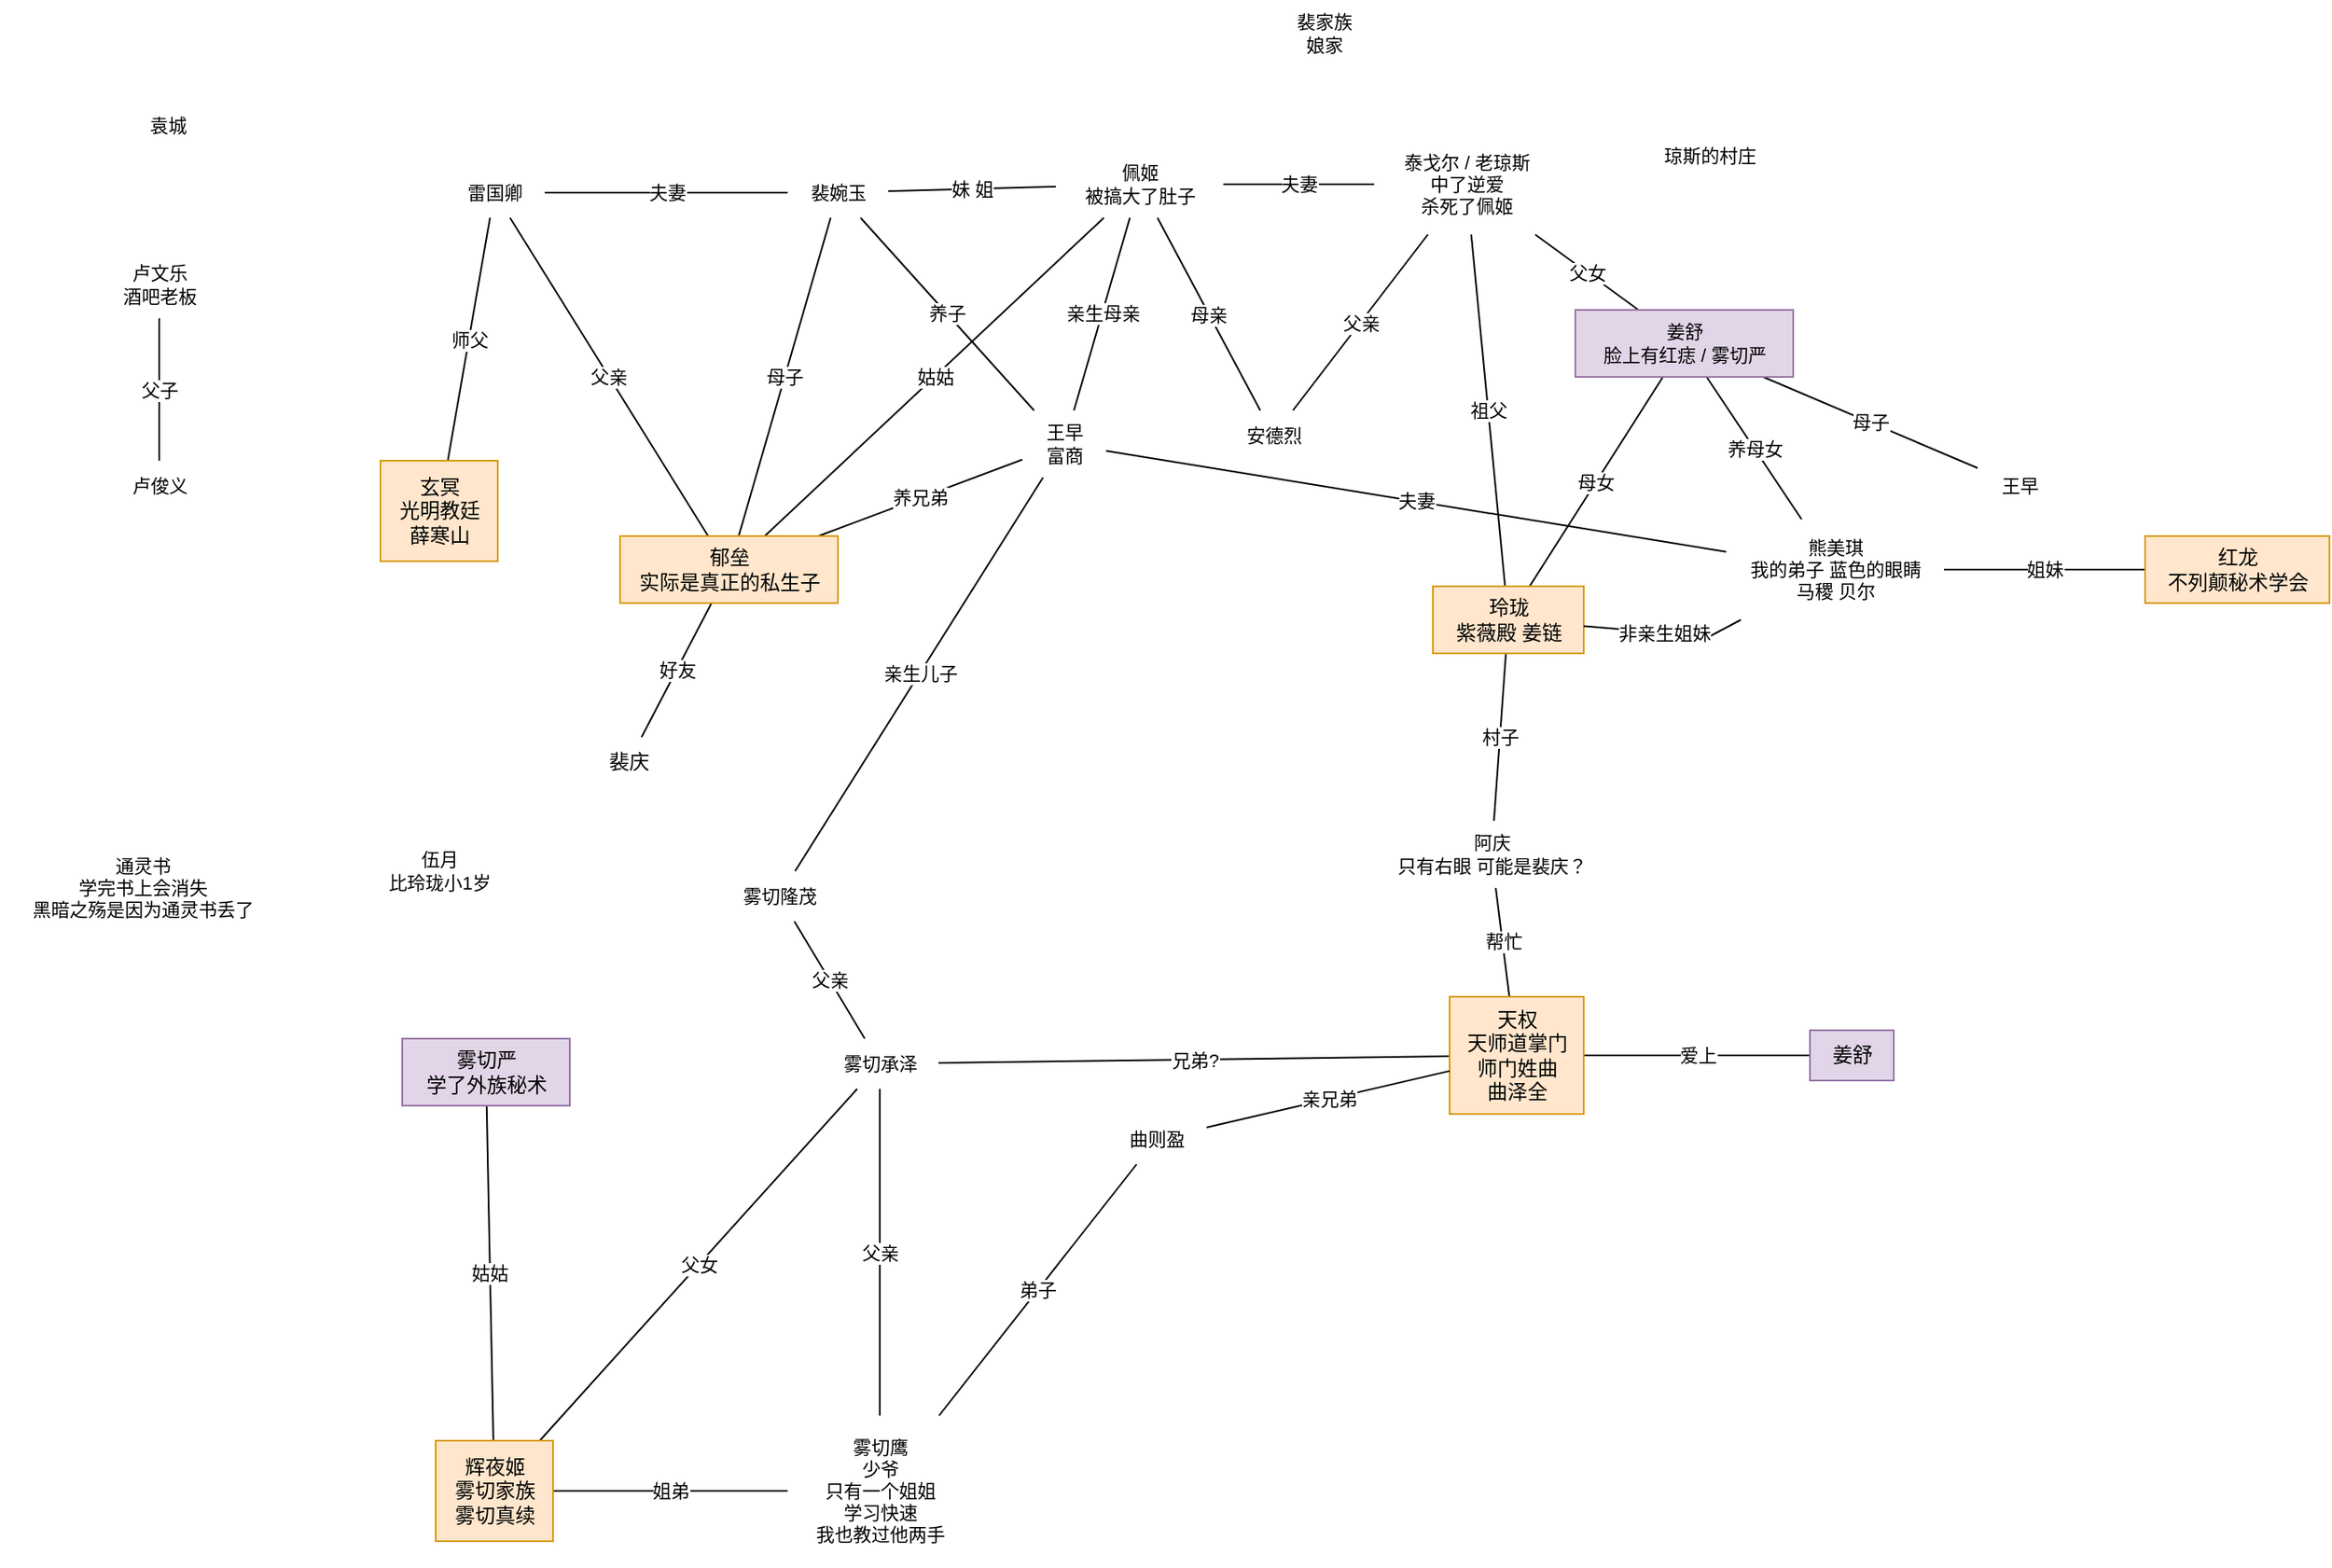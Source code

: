 <mxfile version="21.3.2" type="github">
  <diagram name="第 1 页" id="EBOkK068V1HEIV5xA9xP">
    <mxGraphModel dx="2159" dy="1677" grid="1" gridSize="10" guides="1" tooltips="1" connect="1" arrows="1" fold="1" page="1" pageScale="1" pageWidth="827" pageHeight="1169" math="0" shadow="0">
      <root>
        <mxCell id="0" />
        <mxCell id="1" parent="0" />
        <mxCell id="T0f1cryZXVCP-ggSnqZf-13" value="姑姑" style="edgeStyle=none;shape=connector;rounded=0;orthogonalLoop=1;jettySize=auto;html=1;labelBackgroundColor=default;strokeColor=default;fontFamily=Helvetica;fontSize=11;fontColor=default;endArrow=none;endFill=0;" edge="1" parent="1" source="T0f1cryZXVCP-ggSnqZf-1" target="T0f1cryZXVCP-ggSnqZf-11">
          <mxGeometry relative="1" as="geometry" />
        </mxCell>
        <mxCell id="T0f1cryZXVCP-ggSnqZf-43" value="父亲" style="edgeStyle=none;shape=connector;rounded=0;orthogonalLoop=1;jettySize=auto;html=1;labelBackgroundColor=default;strokeColor=default;fontFamily=Helvetica;fontSize=11;fontColor=default;endArrow=none;endFill=0;" edge="1" parent="1" source="T0f1cryZXVCP-ggSnqZf-1" target="T0f1cryZXVCP-ggSnqZf-15">
          <mxGeometry relative="1" as="geometry">
            <mxPoint x="-212.545" y="28" as="targetPoint" />
          </mxGeometry>
        </mxCell>
        <mxCell id="T0f1cryZXVCP-ggSnqZf-47" value="养兄弟" style="edgeStyle=none;shape=connector;rounded=0;orthogonalLoop=1;jettySize=auto;html=1;labelBackgroundColor=default;strokeColor=default;fontFamily=Helvetica;fontSize=11;fontColor=default;endArrow=none;endFill=0;" edge="1" parent="1" source="T0f1cryZXVCP-ggSnqZf-1" target="T0f1cryZXVCP-ggSnqZf-40">
          <mxGeometry relative="1" as="geometry" />
        </mxCell>
        <mxCell id="T0f1cryZXVCP-ggSnqZf-73" value="母子" style="edgeStyle=none;shape=connector;rounded=0;orthogonalLoop=1;jettySize=auto;html=1;labelBackgroundColor=default;strokeColor=default;fontFamily=Helvetica;fontSize=11;fontColor=default;endArrow=none;endFill=0;" edge="1" parent="1" source="T0f1cryZXVCP-ggSnqZf-1" target="T0f1cryZXVCP-ggSnqZf-25">
          <mxGeometry relative="1" as="geometry" />
        </mxCell>
        <mxCell id="T0f1cryZXVCP-ggSnqZf-92" value="好友" style="edgeStyle=none;shape=connector;rounded=0;orthogonalLoop=1;jettySize=auto;html=1;labelBackgroundColor=default;strokeColor=default;fontFamily=Helvetica;fontSize=11;fontColor=default;endArrow=none;endFill=0;" edge="1" parent="1" source="T0f1cryZXVCP-ggSnqZf-1" target="T0f1cryZXVCP-ggSnqZf-91">
          <mxGeometry relative="1" as="geometry" />
        </mxCell>
        <mxCell id="T0f1cryZXVCP-ggSnqZf-1" value="郁垒&lt;br&gt;实际是真正的私生子" style="text;html=1;align=center;verticalAlign=middle;resizable=0;points=[];autosize=1;strokeColor=#d79b00;fillColor=#ffe6cc;" vertex="1" parent="1">
          <mxGeometry x="-270" y="180" width="130" height="40" as="geometry" />
        </mxCell>
        <mxCell id="T0f1cryZXVCP-ggSnqZf-63" value="姑姑" style="edgeStyle=none;shape=connector;rounded=0;orthogonalLoop=1;jettySize=auto;html=1;labelBackgroundColor=default;strokeColor=default;fontFamily=Helvetica;fontSize=11;fontColor=default;endArrow=none;endFill=0;" edge="1" parent="1" source="T0f1cryZXVCP-ggSnqZf-2" target="T0f1cryZXVCP-ggSnqZf-62">
          <mxGeometry relative="1" as="geometry" />
        </mxCell>
        <mxCell id="T0f1cryZXVCP-ggSnqZf-65" value="姐弟" style="edgeStyle=none;shape=connector;rounded=0;orthogonalLoop=1;jettySize=auto;html=1;labelBackgroundColor=default;strokeColor=default;fontFamily=Helvetica;fontSize=11;fontColor=default;endArrow=none;endFill=0;" edge="1" parent="1" source="T0f1cryZXVCP-ggSnqZf-2" target="T0f1cryZXVCP-ggSnqZf-28">
          <mxGeometry relative="1" as="geometry">
            <mxPoint x="-125" y="620" as="targetPoint" />
          </mxGeometry>
        </mxCell>
        <mxCell id="T0f1cryZXVCP-ggSnqZf-66" value="父女" style="edgeStyle=none;shape=connector;rounded=0;orthogonalLoop=1;jettySize=auto;html=1;labelBackgroundColor=default;strokeColor=default;fontFamily=Helvetica;fontSize=11;fontColor=default;endArrow=none;endFill=0;" edge="1" parent="1" source="T0f1cryZXVCP-ggSnqZf-2" target="T0f1cryZXVCP-ggSnqZf-30">
          <mxGeometry relative="1" as="geometry" />
        </mxCell>
        <mxCell id="T0f1cryZXVCP-ggSnqZf-2" value="辉夜姬&lt;br&gt;雾切家族&lt;br&gt;雾切真续" style="text;html=1;align=center;verticalAlign=middle;resizable=0;points=[];autosize=1;fillColor=#ffe6cc;strokeColor=#d79b00;" vertex="1" parent="1">
          <mxGeometry x="-380" y="720" width="70" height="60" as="geometry" />
        </mxCell>
        <mxCell id="T0f1cryZXVCP-ggSnqZf-18" value="帮忙" style="edgeStyle=none;shape=connector;rounded=0;orthogonalLoop=1;jettySize=auto;html=1;labelBackgroundColor=default;strokeColor=default;fontFamily=Helvetica;fontSize=11;fontColor=default;endArrow=none;endFill=0;" edge="1" parent="1" source="T0f1cryZXVCP-ggSnqZf-3" target="T0f1cryZXVCP-ggSnqZf-17">
          <mxGeometry relative="1" as="geometry" />
        </mxCell>
        <mxCell id="T0f1cryZXVCP-ggSnqZf-54" value="兄弟?" style="edgeStyle=none;shape=connector;rounded=0;orthogonalLoop=1;jettySize=auto;html=1;labelBackgroundColor=default;strokeColor=default;fontFamily=Helvetica;fontSize=11;fontColor=default;endArrow=none;endFill=0;" edge="1" parent="1" source="T0f1cryZXVCP-ggSnqZf-3" target="T0f1cryZXVCP-ggSnqZf-30">
          <mxGeometry relative="1" as="geometry">
            <mxPoint x="527.5" y="258" as="targetPoint" />
          </mxGeometry>
        </mxCell>
        <mxCell id="T0f1cryZXVCP-ggSnqZf-86" value="爱上" style="edgeStyle=none;shape=connector;rounded=0;orthogonalLoop=1;jettySize=auto;html=1;labelBackgroundColor=default;strokeColor=default;fontFamily=Helvetica;fontSize=11;fontColor=default;endArrow=none;endFill=0;" edge="1" parent="1" source="T0f1cryZXVCP-ggSnqZf-3" target="T0f1cryZXVCP-ggSnqZf-85">
          <mxGeometry relative="1" as="geometry" />
        </mxCell>
        <mxCell id="T0f1cryZXVCP-ggSnqZf-3" value="天权&lt;br&gt;天师道掌门&lt;br&gt;师门姓曲&lt;br&gt;曲泽全" style="text;html=1;align=center;verticalAlign=middle;resizable=0;points=[];autosize=1;strokeColor=#d79b00;fillColor=#ffe6cc;" vertex="1" parent="1">
          <mxGeometry x="225" y="455" width="80" height="70" as="geometry" />
        </mxCell>
        <mxCell id="T0f1cryZXVCP-ggSnqZf-84" value="姐妹" style="edgeStyle=none;shape=connector;rounded=0;orthogonalLoop=1;jettySize=auto;html=1;labelBackgroundColor=default;strokeColor=default;fontFamily=Helvetica;fontSize=11;fontColor=default;endArrow=none;endFill=0;" edge="1" parent="1" source="T0f1cryZXVCP-ggSnqZf-4" target="T0f1cryZXVCP-ggSnqZf-35">
          <mxGeometry relative="1" as="geometry" />
        </mxCell>
        <mxCell id="T0f1cryZXVCP-ggSnqZf-4" value="红龙&lt;br&gt;不列颠秘术学会" style="text;html=1;align=center;verticalAlign=middle;resizable=0;points=[];autosize=1;strokeColor=#d79b00;fillColor=#ffe6cc;" vertex="1" parent="1">
          <mxGeometry x="640" y="180" width="110" height="40" as="geometry" />
        </mxCell>
        <mxCell id="T0f1cryZXVCP-ggSnqZf-16" value="师父" style="edgeStyle=none;shape=connector;rounded=0;orthogonalLoop=1;jettySize=auto;html=1;labelBackgroundColor=default;strokeColor=default;fontFamily=Helvetica;fontSize=11;fontColor=default;endArrow=none;endFill=0;" edge="1" parent="1" source="T0f1cryZXVCP-ggSnqZf-5" target="T0f1cryZXVCP-ggSnqZf-15">
          <mxGeometry relative="1" as="geometry" />
        </mxCell>
        <mxCell id="T0f1cryZXVCP-ggSnqZf-5" value="玄冥&lt;br&gt;光明教廷&lt;br&gt;薛寒山" style="text;html=1;align=center;verticalAlign=middle;resizable=0;points=[];autosize=1;strokeColor=#d79b00;fillColor=#ffe6cc;" vertex="1" parent="1">
          <mxGeometry x="-413" y="135" width="70" height="60" as="geometry" />
        </mxCell>
        <mxCell id="T0f1cryZXVCP-ggSnqZf-21" value="村子" style="edgeStyle=none;shape=connector;rounded=0;orthogonalLoop=1;jettySize=auto;html=1;labelBackgroundColor=default;strokeColor=default;fontFamily=Helvetica;fontSize=11;fontColor=default;endArrow=none;endFill=0;" edge="1" parent="1" source="T0f1cryZXVCP-ggSnqZf-6" target="T0f1cryZXVCP-ggSnqZf-17">
          <mxGeometry relative="1" as="geometry" />
        </mxCell>
        <mxCell id="T0f1cryZXVCP-ggSnqZf-23" value="祖父" style="edgeStyle=none;shape=connector;rounded=0;orthogonalLoop=1;jettySize=auto;html=1;labelBackgroundColor=default;strokeColor=default;fontFamily=Helvetica;fontSize=11;fontColor=default;endArrow=none;endFill=0;" edge="1" parent="1" source="T0f1cryZXVCP-ggSnqZf-6" target="T0f1cryZXVCP-ggSnqZf-12">
          <mxGeometry relative="1" as="geometry" />
        </mxCell>
        <mxCell id="T0f1cryZXVCP-ggSnqZf-72" value="母女" style="edgeStyle=none;shape=connector;rounded=0;orthogonalLoop=1;jettySize=auto;html=1;labelBackgroundColor=default;strokeColor=default;fontFamily=Helvetica;fontSize=11;fontColor=default;endArrow=none;endFill=0;" edge="1" parent="1" source="T0f1cryZXVCP-ggSnqZf-6" target="T0f1cryZXVCP-ggSnqZf-36">
          <mxGeometry relative="1" as="geometry" />
        </mxCell>
        <mxCell id="T0f1cryZXVCP-ggSnqZf-6" value="玲珑&lt;br&gt;紫薇殿 姜链" style="text;html=1;align=center;verticalAlign=middle;resizable=0;points=[];autosize=1;strokeColor=#d79b00;fillColor=#ffe6cc;" vertex="1" parent="1">
          <mxGeometry x="215" y="210" width="90" height="40" as="geometry" />
        </mxCell>
        <mxCell id="T0f1cryZXVCP-ggSnqZf-14" value="夫妻" style="edgeStyle=none;shape=connector;rounded=0;orthogonalLoop=1;jettySize=auto;html=1;labelBackgroundColor=default;strokeColor=default;fontFamily=Helvetica;fontSize=11;fontColor=default;endArrow=none;endFill=0;" edge="1" parent="1" source="T0f1cryZXVCP-ggSnqZf-11" target="T0f1cryZXVCP-ggSnqZf-12">
          <mxGeometry relative="1" as="geometry" />
        </mxCell>
        <mxCell id="T0f1cryZXVCP-ggSnqZf-11" value="佩姬&lt;br&gt;被搞大了肚子&lt;br&gt;" style="text;html=1;align=center;verticalAlign=middle;resizable=0;points=[];autosize=1;strokeColor=none;fillColor=none;fontSize=11;fontFamily=Helvetica;fontColor=default;" vertex="1" parent="1">
          <mxGeometry x="-10" y="-50" width="100" height="40" as="geometry" />
        </mxCell>
        <mxCell id="T0f1cryZXVCP-ggSnqZf-12" value="泰戈尔 / 老琼斯&lt;br&gt;中了逆爱&lt;br&gt;杀死了佩姬" style="text;html=1;align=center;verticalAlign=middle;resizable=0;points=[];autosize=1;strokeColor=none;fillColor=none;fontSize=11;fontFamily=Helvetica;fontColor=default;" vertex="1" parent="1">
          <mxGeometry x="180" y="-60" width="110" height="60" as="geometry" />
        </mxCell>
        <mxCell id="T0f1cryZXVCP-ggSnqZf-74" value="夫妻" style="edgeStyle=none;shape=connector;rounded=0;orthogonalLoop=1;jettySize=auto;html=1;labelBackgroundColor=default;strokeColor=default;fontFamily=Helvetica;fontSize=11;fontColor=default;endArrow=none;endFill=0;" edge="1" parent="1" source="T0f1cryZXVCP-ggSnqZf-15" target="T0f1cryZXVCP-ggSnqZf-25">
          <mxGeometry relative="1" as="geometry" />
        </mxCell>
        <mxCell id="T0f1cryZXVCP-ggSnqZf-15" value="雷国卿" style="text;html=1;align=center;verticalAlign=middle;resizable=0;points=[];autosize=1;strokeColor=none;fillColor=none;fontSize=11;fontFamily=Helvetica;fontColor=default;" vertex="1" parent="1">
          <mxGeometry x="-375" y="-40" width="60" height="30" as="geometry" />
        </mxCell>
        <mxCell id="T0f1cryZXVCP-ggSnqZf-17" value="阿庆&lt;br&gt;只有右眼 可能是裴庆？" style="text;html=1;align=center;verticalAlign=middle;resizable=0;points=[];autosize=1;strokeColor=none;fillColor=none;fontSize=11;fontFamily=Helvetica;fontColor=default;" vertex="1" parent="1">
          <mxGeometry x="175" y="350" width="150" height="40" as="geometry" />
        </mxCell>
        <mxCell id="T0f1cryZXVCP-ggSnqZf-22" value="裴家族&lt;br&gt;娘家" style="text;html=1;align=center;verticalAlign=middle;resizable=0;points=[];autosize=1;strokeColor=none;fillColor=none;fontSize=11;fontFamily=Helvetica;fontColor=default;" vertex="1" parent="1">
          <mxGeometry x="120" y="-140" width="60" height="40" as="geometry" />
        </mxCell>
        <mxCell id="T0f1cryZXVCP-ggSnqZf-26" value="妹 姐" style="edgeStyle=none;shape=connector;rounded=0;orthogonalLoop=1;jettySize=auto;html=1;labelBackgroundColor=default;strokeColor=default;fontFamily=Helvetica;fontSize=11;fontColor=default;endArrow=none;endFill=0;" edge="1" parent="1" source="T0f1cryZXVCP-ggSnqZf-25" target="T0f1cryZXVCP-ggSnqZf-11">
          <mxGeometry relative="1" as="geometry" />
        </mxCell>
        <mxCell id="T0f1cryZXVCP-ggSnqZf-25" value="裴婉玉" style="text;html=1;align=center;verticalAlign=middle;resizable=0;points=[];autosize=1;strokeColor=none;fillColor=none;fontSize=11;fontFamily=Helvetica;fontColor=default;" vertex="1" parent="1">
          <mxGeometry x="-170" y="-40" width="60" height="30" as="geometry" />
        </mxCell>
        <mxCell id="T0f1cryZXVCP-ggSnqZf-29" value="弟子" style="edgeStyle=none;shape=connector;rounded=0;orthogonalLoop=1;jettySize=auto;html=1;labelBackgroundColor=default;strokeColor=default;fontFamily=Helvetica;fontSize=11;fontColor=default;endArrow=none;endFill=0;" edge="1" parent="1" source="T0f1cryZXVCP-ggSnqZf-27" target="T0f1cryZXVCP-ggSnqZf-28">
          <mxGeometry relative="1" as="geometry" />
        </mxCell>
        <mxCell id="T0f1cryZXVCP-ggSnqZf-70" value="亲兄弟" style="edgeStyle=none;shape=connector;rounded=0;orthogonalLoop=1;jettySize=auto;html=1;labelBackgroundColor=default;strokeColor=default;fontFamily=Helvetica;fontSize=11;fontColor=default;endArrow=none;endFill=0;" edge="1" parent="1" source="T0f1cryZXVCP-ggSnqZf-27" target="T0f1cryZXVCP-ggSnqZf-3">
          <mxGeometry relative="1" as="geometry" />
        </mxCell>
        <mxCell id="T0f1cryZXVCP-ggSnqZf-27" value="曲则盈" style="text;html=1;align=center;verticalAlign=middle;resizable=0;points=[];autosize=1;strokeColor=none;fillColor=none;fontSize=11;fontFamily=Helvetica;fontColor=default;" vertex="1" parent="1">
          <mxGeometry x="20" y="525" width="60" height="30" as="geometry" />
        </mxCell>
        <mxCell id="T0f1cryZXVCP-ggSnqZf-31" value="父亲" style="edgeStyle=none;shape=connector;rounded=0;orthogonalLoop=1;jettySize=auto;html=1;labelBackgroundColor=default;strokeColor=default;fontFamily=Helvetica;fontSize=11;fontColor=default;endArrow=none;endFill=0;" edge="1" parent="1" source="T0f1cryZXVCP-ggSnqZf-28" target="T0f1cryZXVCP-ggSnqZf-30">
          <mxGeometry relative="1" as="geometry" />
        </mxCell>
        <mxCell id="T0f1cryZXVCP-ggSnqZf-28" value="雾切鹰&lt;br&gt;少爷&lt;br&gt;只有一个姐姐&lt;br&gt;学习快速&lt;br&gt;我也教过他两手" style="text;html=1;align=center;verticalAlign=middle;resizable=0;points=[];autosize=1;strokeColor=none;fillColor=none;fontSize=11;fontFamily=Helvetica;fontColor=default;" vertex="1" parent="1">
          <mxGeometry x="-170" y="705" width="110" height="90" as="geometry" />
        </mxCell>
        <mxCell id="T0f1cryZXVCP-ggSnqZf-33" value="父亲" style="edgeStyle=none;shape=connector;rounded=0;orthogonalLoop=1;jettySize=auto;html=1;labelBackgroundColor=default;strokeColor=default;fontFamily=Helvetica;fontSize=11;fontColor=default;endArrow=none;endFill=0;" edge="1" parent="1" source="T0f1cryZXVCP-ggSnqZf-30" target="T0f1cryZXVCP-ggSnqZf-32">
          <mxGeometry relative="1" as="geometry" />
        </mxCell>
        <mxCell id="T0f1cryZXVCP-ggSnqZf-77" value="亲生儿子" style="edgeStyle=none;shape=connector;rounded=0;orthogonalLoop=1;jettySize=auto;html=1;labelBackgroundColor=default;strokeColor=default;fontFamily=Helvetica;fontSize=11;fontColor=default;endArrow=none;endFill=0;" edge="1" parent="1" source="T0f1cryZXVCP-ggSnqZf-32" target="T0f1cryZXVCP-ggSnqZf-40">
          <mxGeometry relative="1" as="geometry" />
        </mxCell>
        <mxCell id="T0f1cryZXVCP-ggSnqZf-30" value="雾切承泽" style="text;html=1;align=center;verticalAlign=middle;resizable=0;points=[];autosize=1;strokeColor=none;fillColor=none;fontSize=11;fontFamily=Helvetica;fontColor=default;" vertex="1" parent="1">
          <mxGeometry x="-150" y="480" width="70" height="30" as="geometry" />
        </mxCell>
        <mxCell id="T0f1cryZXVCP-ggSnqZf-32" value="雾切隆茂" style="text;html=1;align=center;verticalAlign=middle;resizable=0;points=[];autosize=1;strokeColor=none;fillColor=none;fontSize=11;fontFamily=Helvetica;fontColor=default;" vertex="1" parent="1">
          <mxGeometry x="-210" y="380" width="70" height="30" as="geometry" />
        </mxCell>
        <mxCell id="T0f1cryZXVCP-ggSnqZf-34" value="琼斯的村庄" style="text;html=1;align=center;verticalAlign=middle;resizable=0;points=[];autosize=1;strokeColor=none;fillColor=none;fontSize=11;fontFamily=Helvetica;fontColor=default;" vertex="1" parent="1">
          <mxGeometry x="340" y="-62" width="80" height="30" as="geometry" />
        </mxCell>
        <mxCell id="T0f1cryZXVCP-ggSnqZf-37" value="养母女" style="edgeStyle=none;shape=connector;rounded=0;orthogonalLoop=1;jettySize=auto;html=1;labelBackgroundColor=default;strokeColor=default;fontFamily=Helvetica;fontSize=11;fontColor=default;endArrow=none;endFill=0;" edge="1" parent="1" source="T0f1cryZXVCP-ggSnqZf-35" target="T0f1cryZXVCP-ggSnqZf-36">
          <mxGeometry relative="1" as="geometry" />
        </mxCell>
        <mxCell id="T0f1cryZXVCP-ggSnqZf-39" value="非亲生姐妹" style="edgeStyle=none;shape=connector;rounded=0;orthogonalLoop=1;jettySize=auto;html=1;labelBackgroundColor=default;strokeColor=default;fontFamily=Helvetica;fontSize=11;fontColor=default;endArrow=none;endFill=0;" edge="1" parent="1" source="T0f1cryZXVCP-ggSnqZf-35" target="T0f1cryZXVCP-ggSnqZf-6">
          <mxGeometry relative="1" as="geometry">
            <mxPoint x="725" y="33" as="targetPoint" />
            <Array as="points">
              <mxPoint x="380" y="240" />
            </Array>
          </mxGeometry>
        </mxCell>
        <mxCell id="T0f1cryZXVCP-ggSnqZf-35" value="熊美琪&lt;br&gt;我的弟子 蓝色的眼睛&lt;br&gt;马稷 贝尔" style="text;html=1;align=center;verticalAlign=middle;resizable=0;points=[];autosize=1;strokeColor=none;fillColor=none;fontSize=11;fontFamily=Helvetica;fontColor=default;" vertex="1" parent="1">
          <mxGeometry x="390" y="170" width="130" height="60" as="geometry" />
        </mxCell>
        <mxCell id="T0f1cryZXVCP-ggSnqZf-80" value="父女" style="edgeStyle=none;shape=connector;rounded=0;orthogonalLoop=1;jettySize=auto;html=1;labelBackgroundColor=default;strokeColor=default;fontFamily=Helvetica;fontSize=11;fontColor=default;endArrow=none;endFill=0;" edge="1" parent="1" source="T0f1cryZXVCP-ggSnqZf-36" target="T0f1cryZXVCP-ggSnqZf-12">
          <mxGeometry relative="1" as="geometry" />
        </mxCell>
        <mxCell id="T0f1cryZXVCP-ggSnqZf-89" value="母子" style="edgeStyle=none;shape=connector;rounded=0;orthogonalLoop=1;jettySize=auto;html=1;labelBackgroundColor=default;strokeColor=default;fontFamily=Helvetica;fontSize=11;fontColor=default;endArrow=none;endFill=0;" edge="1" parent="1" source="T0f1cryZXVCP-ggSnqZf-36" target="T0f1cryZXVCP-ggSnqZf-88">
          <mxGeometry relative="1" as="geometry" />
        </mxCell>
        <mxCell id="T0f1cryZXVCP-ggSnqZf-36" value="姜舒&lt;br&gt;脸上有红痣 / 雾切严" style="text;html=1;align=center;verticalAlign=middle;resizable=0;points=[];autosize=1;strokeColor=#9673a6;fillColor=#e1d5e7;fontSize=11;fontFamily=Helvetica;" vertex="1" parent="1">
          <mxGeometry x="300" y="45" width="130" height="40" as="geometry" />
        </mxCell>
        <mxCell id="T0f1cryZXVCP-ggSnqZf-75" value="养子" style="edgeStyle=none;shape=connector;rounded=0;orthogonalLoop=1;jettySize=auto;html=1;labelBackgroundColor=default;strokeColor=default;fontFamily=Helvetica;fontSize=11;fontColor=default;endArrow=none;endFill=0;" edge="1" parent="1" source="T0f1cryZXVCP-ggSnqZf-40" target="T0f1cryZXVCP-ggSnqZf-25">
          <mxGeometry relative="1" as="geometry" />
        </mxCell>
        <mxCell id="T0f1cryZXVCP-ggSnqZf-76" value="亲生母亲" style="edgeStyle=none;shape=connector;rounded=0;orthogonalLoop=1;jettySize=auto;html=1;labelBackgroundColor=default;strokeColor=default;fontFamily=Helvetica;fontSize=11;fontColor=default;endArrow=none;endFill=0;" edge="1" parent="1" source="T0f1cryZXVCP-ggSnqZf-40" target="T0f1cryZXVCP-ggSnqZf-11">
          <mxGeometry relative="1" as="geometry" />
        </mxCell>
        <mxCell id="T0f1cryZXVCP-ggSnqZf-83" value="夫妻" style="edgeStyle=none;shape=connector;rounded=0;orthogonalLoop=1;jettySize=auto;html=1;labelBackgroundColor=default;strokeColor=default;fontFamily=Helvetica;fontSize=11;fontColor=default;endArrow=none;endFill=0;" edge="1" parent="1" source="T0f1cryZXVCP-ggSnqZf-40" target="T0f1cryZXVCP-ggSnqZf-35">
          <mxGeometry relative="1" as="geometry" />
        </mxCell>
        <mxCell id="T0f1cryZXVCP-ggSnqZf-40" value="王早&lt;br&gt;富商" style="text;html=1;align=center;verticalAlign=middle;resizable=0;points=[];autosize=1;strokeColor=none;fillColor=none;fontSize=11;fontFamily=Helvetica;fontColor=default;" vertex="1" parent="1">
          <mxGeometry x="-30" y="105" width="50" height="40" as="geometry" />
        </mxCell>
        <mxCell id="T0f1cryZXVCP-ggSnqZf-41" value="伍月&lt;br&gt;比玲珑小1岁" style="text;html=1;align=center;verticalAlign=middle;resizable=0;points=[];autosize=1;strokeColor=none;fillColor=none;fontSize=11;fontFamily=Helvetica;fontColor=default;" vertex="1" parent="1">
          <mxGeometry x="-423" y="360" width="90" height="40" as="geometry" />
        </mxCell>
        <mxCell id="T0f1cryZXVCP-ggSnqZf-82" value="父子" style="edgeStyle=none;shape=connector;rounded=0;orthogonalLoop=1;jettySize=auto;html=1;labelBackgroundColor=default;strokeColor=default;fontFamily=Helvetica;fontSize=11;fontColor=default;endArrow=none;endFill=0;" edge="1" parent="1" source="T0f1cryZXVCP-ggSnqZf-44" target="T0f1cryZXVCP-ggSnqZf-81">
          <mxGeometry relative="1" as="geometry" />
        </mxCell>
        <mxCell id="T0f1cryZXVCP-ggSnqZf-44" value="卢文乐&lt;br&gt;酒吧老板" style="text;html=1;align=center;verticalAlign=middle;resizable=0;points=[];autosize=1;strokeColor=none;fillColor=none;fontSize=11;fontFamily=Helvetica;fontColor=default;" vertex="1" parent="1">
          <mxGeometry x="-580" y="10" width="70" height="40" as="geometry" />
        </mxCell>
        <mxCell id="T0f1cryZXVCP-ggSnqZf-45" value="袁城" style="text;html=1;align=center;verticalAlign=middle;resizable=0;points=[];autosize=1;strokeColor=none;fillColor=none;fontSize=11;fontFamily=Helvetica;fontColor=default;" vertex="1" parent="1">
          <mxGeometry x="-565" y="-80" width="50" height="30" as="geometry" />
        </mxCell>
        <mxCell id="T0f1cryZXVCP-ggSnqZf-78" value="母亲" style="edgeStyle=none;shape=connector;rounded=0;orthogonalLoop=1;jettySize=auto;html=1;labelBackgroundColor=default;strokeColor=default;fontFamily=Helvetica;fontSize=11;fontColor=default;endArrow=none;endFill=0;" edge="1" parent="1" source="T0f1cryZXVCP-ggSnqZf-59" target="T0f1cryZXVCP-ggSnqZf-11">
          <mxGeometry relative="1" as="geometry" />
        </mxCell>
        <mxCell id="T0f1cryZXVCP-ggSnqZf-79" value="父亲" style="edgeStyle=none;shape=connector;rounded=0;orthogonalLoop=1;jettySize=auto;html=1;labelBackgroundColor=default;strokeColor=default;fontFamily=Helvetica;fontSize=11;fontColor=default;endArrow=none;endFill=0;" edge="1" parent="1" source="T0f1cryZXVCP-ggSnqZf-59" target="T0f1cryZXVCP-ggSnqZf-12">
          <mxGeometry relative="1" as="geometry" />
        </mxCell>
        <mxCell id="T0f1cryZXVCP-ggSnqZf-59" value="安德烈" style="text;html=1;align=center;verticalAlign=middle;resizable=0;points=[];autosize=1;strokeColor=none;fillColor=none;fontSize=11;fontFamily=Helvetica;fontColor=default;" vertex="1" parent="1">
          <mxGeometry x="90" y="105" width="60" height="30" as="geometry" />
        </mxCell>
        <mxCell id="T0f1cryZXVCP-ggSnqZf-60" value="通灵书&lt;br&gt;学完书上会消失&lt;br&gt;黑暗之殇是因为通灵书丢了" style="text;html=1;align=center;verticalAlign=middle;resizable=0;points=[];autosize=1;strokeColor=none;fillColor=none;fontSize=11;fontFamily=Helvetica;fontColor=default;" vertex="1" parent="1">
          <mxGeometry x="-640" y="360" width="170" height="60" as="geometry" />
        </mxCell>
        <mxCell id="T0f1cryZXVCP-ggSnqZf-62" value="雾切严&lt;br&gt;学了外族秘术" style="text;html=1;align=center;verticalAlign=middle;resizable=0;points=[];autosize=1;fillColor=#e1d5e7;strokeColor=#9673a6;" vertex="1" parent="1">
          <mxGeometry x="-400" y="480" width="100" height="40" as="geometry" />
        </mxCell>
        <mxCell id="T0f1cryZXVCP-ggSnqZf-81" value="卢俊义" style="text;html=1;align=center;verticalAlign=middle;resizable=0;points=[];autosize=1;strokeColor=none;fillColor=none;fontSize=11;fontFamily=Helvetica;fontColor=default;" vertex="1" parent="1">
          <mxGeometry x="-575" y="135" width="60" height="30" as="geometry" />
        </mxCell>
        <mxCell id="T0f1cryZXVCP-ggSnqZf-85" value="姜舒" style="text;html=1;align=center;verticalAlign=middle;resizable=0;points=[];autosize=1;strokeColor=#9673a6;fillColor=#e1d5e7;" vertex="1" parent="1">
          <mxGeometry x="440" y="475" width="50" height="30" as="geometry" />
        </mxCell>
        <mxCell id="T0f1cryZXVCP-ggSnqZf-88" value="王早" style="text;html=1;align=center;verticalAlign=middle;resizable=0;points=[];autosize=1;fontSize=11;fontFamily=Helvetica;" vertex="1" parent="1">
          <mxGeometry x="540" y="135" width="50" height="30" as="geometry" />
        </mxCell>
        <mxCell id="T0f1cryZXVCP-ggSnqZf-91" value="裴庆" style="text;html=1;align=center;verticalAlign=middle;resizable=0;points=[];autosize=1;" vertex="1" parent="1">
          <mxGeometry x="-290" y="300" width="50" height="30" as="geometry" />
        </mxCell>
      </root>
    </mxGraphModel>
  </diagram>
</mxfile>

